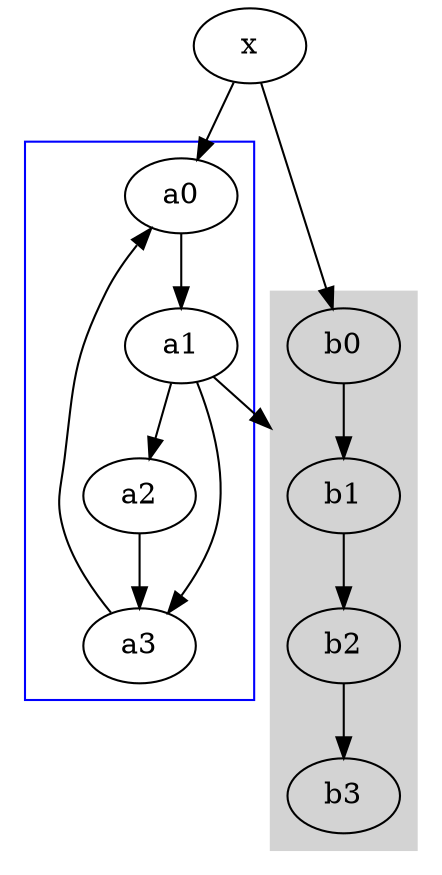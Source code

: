digraph G {
    compound=true
	subgraph cluster_c0 {a0 -> a1 -> a2 -> a3;color=blue}
	subgraph cluster_c1 {b0 -> b1 -> b2 -> b3;
	style=filled;
	color=lightgrey;}
    a1->b1 [lhead=cluster_c1]
	x -> a0;
	x -> b0;
	a1 -> a3;
	a3 -> a0;
    
}
